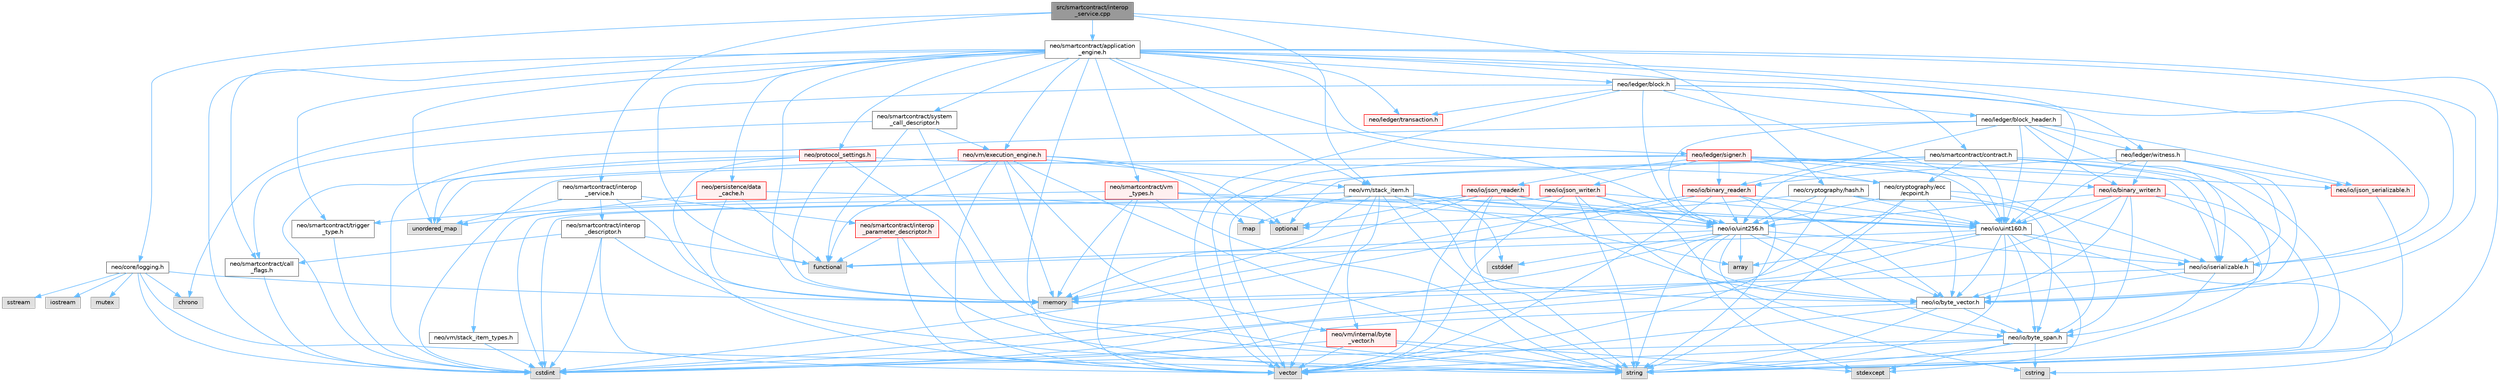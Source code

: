 digraph "src/smartcontract/interop_service.cpp"
{
 // LATEX_PDF_SIZE
  bgcolor="transparent";
  edge [fontname=Helvetica,fontsize=10,labelfontname=Helvetica,labelfontsize=10];
  node [fontname=Helvetica,fontsize=10,shape=box,height=0.2,width=0.4];
  Node1 [id="Node000001",label="src/smartcontract/interop\l_service.cpp",height=0.2,width=0.4,color="gray40", fillcolor="grey60", style="filled", fontcolor="black",tooltip=" "];
  Node1 -> Node2 [id="edge1_Node000001_Node000002",color="steelblue1",style="solid",tooltip=" "];
  Node2 [id="Node000002",label="neo/core/logging.h",height=0.2,width=0.4,color="grey40", fillcolor="white", style="filled",URL="$core_2logging_8h.html",tooltip=" "];
  Node2 -> Node3 [id="edge2_Node000002_Node000003",color="steelblue1",style="solid",tooltip=" "];
  Node3 [id="Node000003",label="chrono",height=0.2,width=0.4,color="grey60", fillcolor="#E0E0E0", style="filled",tooltip=" "];
  Node2 -> Node4 [id="edge3_Node000002_Node000004",color="steelblue1",style="solid",tooltip=" "];
  Node4 [id="Node000004",label="cstdint",height=0.2,width=0.4,color="grey60", fillcolor="#E0E0E0", style="filled",tooltip=" "];
  Node2 -> Node5 [id="edge4_Node000002_Node000005",color="steelblue1",style="solid",tooltip=" "];
  Node5 [id="Node000005",label="memory",height=0.2,width=0.4,color="grey60", fillcolor="#E0E0E0", style="filled",tooltip=" "];
  Node2 -> Node6 [id="edge5_Node000002_Node000006",color="steelblue1",style="solid",tooltip=" "];
  Node6 [id="Node000006",label="sstream",height=0.2,width=0.4,color="grey60", fillcolor="#E0E0E0", style="filled",tooltip=" "];
  Node2 -> Node7 [id="edge6_Node000002_Node000007",color="steelblue1",style="solid",tooltip=" "];
  Node7 [id="Node000007",label="string",height=0.2,width=0.4,color="grey60", fillcolor="#E0E0E0", style="filled",tooltip=" "];
  Node2 -> Node8 [id="edge7_Node000002_Node000008",color="steelblue1",style="solid",tooltip=" "];
  Node8 [id="Node000008",label="iostream",height=0.2,width=0.4,color="grey60", fillcolor="#E0E0E0", style="filled",tooltip=" "];
  Node2 -> Node9 [id="edge8_Node000002_Node000009",color="steelblue1",style="solid",tooltip=" "];
  Node9 [id="Node000009",label="mutex",height=0.2,width=0.4,color="grey60", fillcolor="#E0E0E0", style="filled",tooltip=" "];
  Node1 -> Node10 [id="edge9_Node000001_Node000010",color="steelblue1",style="solid",tooltip=" "];
  Node10 [id="Node000010",label="neo/cryptography/hash.h",height=0.2,width=0.4,color="grey40", fillcolor="white", style="filled",URL="$hash_8h.html",tooltip=" "];
  Node10 -> Node11 [id="edge10_Node000010_Node000011",color="steelblue1",style="solid",tooltip=" "];
  Node11 [id="Node000011",label="neo/io/byte_span.h",height=0.2,width=0.4,color="grey40", fillcolor="white", style="filled",URL="$io_2byte__span_8h.html",tooltip=" "];
  Node11 -> Node4 [id="edge11_Node000011_Node000004",color="steelblue1",style="solid",tooltip=" "];
  Node11 -> Node12 [id="edge12_Node000011_Node000012",color="steelblue1",style="solid",tooltip=" "];
  Node12 [id="Node000012",label="cstring",height=0.2,width=0.4,color="grey60", fillcolor="#E0E0E0", style="filled",tooltip=" "];
  Node11 -> Node13 [id="edge13_Node000011_Node000013",color="steelblue1",style="solid",tooltip=" "];
  Node13 [id="Node000013",label="stdexcept",height=0.2,width=0.4,color="grey60", fillcolor="#E0E0E0", style="filled",tooltip=" "];
  Node11 -> Node7 [id="edge14_Node000011_Node000007",color="steelblue1",style="solid",tooltip=" "];
  Node11 -> Node14 [id="edge15_Node000011_Node000014",color="steelblue1",style="solid",tooltip=" "];
  Node14 [id="Node000014",label="vector",height=0.2,width=0.4,color="grey60", fillcolor="#E0E0E0", style="filled",tooltip=" "];
  Node10 -> Node15 [id="edge16_Node000010_Node000015",color="steelblue1",style="solid",tooltip=" "];
  Node15 [id="Node000015",label="neo/io/uint160.h",height=0.2,width=0.4,color="grey40", fillcolor="white", style="filled",URL="$uint160_8h.html",tooltip=" "];
  Node15 -> Node11 [id="edge17_Node000015_Node000011",color="steelblue1",style="solid",tooltip=" "];
  Node15 -> Node16 [id="edge18_Node000015_Node000016",color="steelblue1",style="solid",tooltip=" "];
  Node16 [id="Node000016",label="neo/io/byte_vector.h",height=0.2,width=0.4,color="grey40", fillcolor="white", style="filled",URL="$io_2byte__vector_8h.html",tooltip=" "];
  Node16 -> Node11 [id="edge19_Node000016_Node000011",color="steelblue1",style="solid",tooltip=" "];
  Node16 -> Node4 [id="edge20_Node000016_Node000004",color="steelblue1",style="solid",tooltip=" "];
  Node16 -> Node7 [id="edge21_Node000016_Node000007",color="steelblue1",style="solid",tooltip=" "];
  Node16 -> Node14 [id="edge22_Node000016_Node000014",color="steelblue1",style="solid",tooltip=" "];
  Node15 -> Node17 [id="edge23_Node000015_Node000017",color="steelblue1",style="solid",tooltip=" "];
  Node17 [id="Node000017",label="neo/io/iserializable.h",height=0.2,width=0.4,color="grey40", fillcolor="white", style="filled",URL="$iserializable_8h.html",tooltip=" "];
  Node17 -> Node11 [id="edge24_Node000017_Node000011",color="steelblue1",style="solid",tooltip=" "];
  Node17 -> Node16 [id="edge25_Node000017_Node000016",color="steelblue1",style="solid",tooltip=" "];
  Node17 -> Node5 [id="edge26_Node000017_Node000005",color="steelblue1",style="solid",tooltip=" "];
  Node15 -> Node18 [id="edge27_Node000015_Node000018",color="steelblue1",style="solid",tooltip=" "];
  Node18 [id="Node000018",label="array",height=0.2,width=0.4,color="grey60", fillcolor="#E0E0E0", style="filled",tooltip=" "];
  Node15 -> Node4 [id="edge28_Node000015_Node000004",color="steelblue1",style="solid",tooltip=" "];
  Node15 -> Node12 [id="edge29_Node000015_Node000012",color="steelblue1",style="solid",tooltip=" "];
  Node15 -> Node19 [id="edge30_Node000015_Node000019",color="steelblue1",style="solid",tooltip=" "];
  Node19 [id="Node000019",label="functional",height=0.2,width=0.4,color="grey60", fillcolor="#E0E0E0", style="filled",tooltip=" "];
  Node15 -> Node13 [id="edge31_Node000015_Node000013",color="steelblue1",style="solid",tooltip=" "];
  Node15 -> Node7 [id="edge32_Node000015_Node000007",color="steelblue1",style="solid",tooltip=" "];
  Node10 -> Node20 [id="edge33_Node000010_Node000020",color="steelblue1",style="solid",tooltip=" "];
  Node20 [id="Node000020",label="neo/io/uint256.h",height=0.2,width=0.4,color="grey40", fillcolor="white", style="filled",URL="$uint256_8h.html",tooltip=" "];
  Node20 -> Node11 [id="edge34_Node000020_Node000011",color="steelblue1",style="solid",tooltip=" "];
  Node20 -> Node16 [id="edge35_Node000020_Node000016",color="steelblue1",style="solid",tooltip=" "];
  Node20 -> Node17 [id="edge36_Node000020_Node000017",color="steelblue1",style="solid",tooltip=" "];
  Node20 -> Node18 [id="edge37_Node000020_Node000018",color="steelblue1",style="solid",tooltip=" "];
  Node20 -> Node21 [id="edge38_Node000020_Node000021",color="steelblue1",style="solid",tooltip=" "];
  Node21 [id="Node000021",label="cstddef",height=0.2,width=0.4,color="grey60", fillcolor="#E0E0E0", style="filled",tooltip=" "];
  Node20 -> Node4 [id="edge39_Node000020_Node000004",color="steelblue1",style="solid",tooltip=" "];
  Node20 -> Node12 [id="edge40_Node000020_Node000012",color="steelblue1",style="solid",tooltip=" "];
  Node20 -> Node19 [id="edge41_Node000020_Node000019",color="steelblue1",style="solid",tooltip=" "];
  Node20 -> Node13 [id="edge42_Node000020_Node000013",color="steelblue1",style="solid",tooltip=" "];
  Node20 -> Node7 [id="edge43_Node000020_Node000007",color="steelblue1",style="solid",tooltip=" "];
  Node10 -> Node22 [id="edge44_Node000010_Node000022",color="steelblue1",style="solid",tooltip=" "];
  Node22 [id="Node000022",label="optional",height=0.2,width=0.4,color="grey60", fillcolor="#E0E0E0", style="filled",tooltip=" "];
  Node10 -> Node14 [id="edge45_Node000010_Node000014",color="steelblue1",style="solid",tooltip=" "];
  Node1 -> Node23 [id="edge46_Node000001_Node000023",color="steelblue1",style="solid",tooltip=" "];
  Node23 [id="Node000023",label="neo/smartcontract/application\l_engine.h",height=0.2,width=0.4,color="grey40", fillcolor="white", style="filled",URL="$application__engine_8h.html",tooltip=" "];
  Node23 -> Node16 [id="edge47_Node000023_Node000016",color="steelblue1",style="solid",tooltip=" "];
  Node23 -> Node17 [id="edge48_Node000023_Node000017",color="steelblue1",style="solid",tooltip=" "];
  Node23 -> Node15 [id="edge49_Node000023_Node000015",color="steelblue1",style="solid",tooltip=" "];
  Node23 -> Node20 [id="edge50_Node000023_Node000020",color="steelblue1",style="solid",tooltip=" "];
  Node23 -> Node24 [id="edge51_Node000023_Node000024",color="steelblue1",style="solid",tooltip=" "];
  Node24 [id="Node000024",label="neo/ledger/block.h",height=0.2,width=0.4,color="grey40", fillcolor="white", style="filled",URL="$ledger_2block_8h.html",tooltip=" "];
  Node24 -> Node17 [id="edge52_Node000024_Node000017",color="steelblue1",style="solid",tooltip=" "];
  Node24 -> Node15 [id="edge53_Node000024_Node000015",color="steelblue1",style="solid",tooltip=" "];
  Node24 -> Node20 [id="edge54_Node000024_Node000020",color="steelblue1",style="solid",tooltip=" "];
  Node24 -> Node25 [id="edge55_Node000024_Node000025",color="steelblue1",style="solid",tooltip=" "];
  Node25 [id="Node000025",label="neo/ledger/block_header.h",height=0.2,width=0.4,color="grey40", fillcolor="white", style="filled",URL="$block__header_8h.html",tooltip=" "];
  Node25 -> Node26 [id="edge56_Node000025_Node000026",color="steelblue1",style="solid",tooltip=" "];
  Node26 [id="Node000026",label="neo/io/binary_reader.h",height=0.2,width=0.4,color="red", fillcolor="#FFF0F0", style="filled",URL="$binary__reader_8h.html",tooltip=" "];
  Node26 -> Node16 [id="edge57_Node000026_Node000016",color="steelblue1",style="solid",tooltip=" "];
  Node26 -> Node15 [id="edge58_Node000026_Node000015",color="steelblue1",style="solid",tooltip=" "];
  Node26 -> Node20 [id="edge59_Node000026_Node000020",color="steelblue1",style="solid",tooltip=" "];
  Node26 -> Node4 [id="edge60_Node000026_Node000004",color="steelblue1",style="solid",tooltip=" "];
  Node26 -> Node5 [id="edge61_Node000026_Node000005",color="steelblue1",style="solid",tooltip=" "];
  Node26 -> Node7 [id="edge62_Node000026_Node000007",color="steelblue1",style="solid",tooltip=" "];
  Node26 -> Node14 [id="edge63_Node000026_Node000014",color="steelblue1",style="solid",tooltip=" "];
  Node25 -> Node31 [id="edge64_Node000025_Node000031",color="steelblue1",style="solid",tooltip=" "];
  Node31 [id="Node000031",label="neo/io/binary_writer.h",height=0.2,width=0.4,color="red", fillcolor="#FFF0F0", style="filled",URL="$binary__writer_8h.html",tooltip=" "];
  Node31 -> Node11 [id="edge65_Node000031_Node000011",color="steelblue1",style="solid",tooltip=" "];
  Node31 -> Node16 [id="edge66_Node000031_Node000016",color="steelblue1",style="solid",tooltip=" "];
  Node31 -> Node15 [id="edge67_Node000031_Node000015",color="steelblue1",style="solid",tooltip=" "];
  Node31 -> Node20 [id="edge68_Node000031_Node000020",color="steelblue1",style="solid",tooltip=" "];
  Node31 -> Node4 [id="edge69_Node000031_Node000004",color="steelblue1",style="solid",tooltip=" "];
  Node31 -> Node7 [id="edge70_Node000031_Node000007",color="steelblue1",style="solid",tooltip=" "];
  Node31 -> Node14 [id="edge71_Node000031_Node000014",color="steelblue1",style="solid",tooltip=" "];
  Node25 -> Node33 [id="edge72_Node000025_Node000033",color="steelblue1",style="solid",tooltip=" "];
  Node33 [id="Node000033",label="neo/io/ijson_serializable.h",height=0.2,width=0.4,color="red", fillcolor="#FFF0F0", style="filled",URL="$ijson__serializable_8h.html",tooltip=" "];
  Node33 -> Node7 [id="edge73_Node000033_Node000007",color="steelblue1",style="solid",tooltip=" "];
  Node25 -> Node17 [id="edge74_Node000025_Node000017",color="steelblue1",style="solid",tooltip=" "];
  Node25 -> Node15 [id="edge75_Node000025_Node000015",color="steelblue1",style="solid",tooltip=" "];
  Node25 -> Node20 [id="edge76_Node000025_Node000020",color="steelblue1",style="solid",tooltip=" "];
  Node25 -> Node57 [id="edge77_Node000025_Node000057",color="steelblue1",style="solid",tooltip=" "];
  Node57 [id="Node000057",label="neo/ledger/witness.h",height=0.2,width=0.4,color="grey40", fillcolor="white", style="filled",URL="$ledger_2witness_8h.html",tooltip=" "];
  Node57 -> Node26 [id="edge78_Node000057_Node000026",color="steelblue1",style="solid",tooltip=" "];
  Node57 -> Node31 [id="edge79_Node000057_Node000031",color="steelblue1",style="solid",tooltip=" "];
  Node57 -> Node16 [id="edge80_Node000057_Node000016",color="steelblue1",style="solid",tooltip=" "];
  Node57 -> Node33 [id="edge81_Node000057_Node000033",color="steelblue1",style="solid",tooltip=" "];
  Node57 -> Node17 [id="edge82_Node000057_Node000017",color="steelblue1",style="solid",tooltip=" "];
  Node57 -> Node15 [id="edge83_Node000057_Node000015",color="steelblue1",style="solid",tooltip=" "];
  Node25 -> Node4 [id="edge84_Node000025_Node000004",color="steelblue1",style="solid",tooltip=" "];
  Node24 -> Node58 [id="edge85_Node000024_Node000058",color="steelblue1",style="solid",tooltip=" "];
  Node58 [id="Node000058",label="neo/ledger/transaction.h",height=0.2,width=0.4,color="red", fillcolor="#FFF0F0", style="filled",URL="$ledger_2transaction_8h.html",tooltip=" "];
  Node24 -> Node57 [id="edge86_Node000024_Node000057",color="steelblue1",style="solid",tooltip=" "];
  Node24 -> Node3 [id="edge87_Node000024_Node000003",color="steelblue1",style="solid",tooltip=" "];
  Node24 -> Node14 [id="edge88_Node000024_Node000014",color="steelblue1",style="solid",tooltip=" "];
  Node23 -> Node62 [id="edge89_Node000023_Node000062",color="steelblue1",style="solid",tooltip=" "];
  Node62 [id="Node000062",label="neo/ledger/signer.h",height=0.2,width=0.4,color="red", fillcolor="#FFF0F0", style="filled",URL="$signer_8h.html",tooltip=" "];
  Node62 -> Node63 [id="edge90_Node000062_Node000063",color="steelblue1",style="solid",tooltip=" "];
  Node63 [id="Node000063",label="neo/cryptography/ecc\l/ecpoint.h",height=0.2,width=0.4,color="grey40", fillcolor="white", style="filled",URL="$ecpoint_8h.html",tooltip=" "];
  Node63 -> Node11 [id="edge91_Node000063_Node000011",color="steelblue1",style="solid",tooltip=" "];
  Node63 -> Node16 [id="edge92_Node000063_Node000016",color="steelblue1",style="solid",tooltip=" "];
  Node63 -> Node17 [id="edge93_Node000063_Node000017",color="steelblue1",style="solid",tooltip=" "];
  Node63 -> Node20 [id="edge94_Node000063_Node000020",color="steelblue1",style="solid",tooltip=" "];
  Node63 -> Node5 [id="edge95_Node000063_Node000005",color="steelblue1",style="solid",tooltip=" "];
  Node63 -> Node7 [id="edge96_Node000063_Node000007",color="steelblue1",style="solid",tooltip=" "];
  Node62 -> Node26 [id="edge97_Node000062_Node000026",color="steelblue1",style="solid",tooltip=" "];
  Node62 -> Node31 [id="edge98_Node000062_Node000031",color="steelblue1",style="solid",tooltip=" "];
  Node62 -> Node33 [id="edge99_Node000062_Node000033",color="steelblue1",style="solid",tooltip=" "];
  Node62 -> Node17 [id="edge100_Node000062_Node000017",color="steelblue1",style="solid",tooltip=" "];
  Node62 -> Node64 [id="edge101_Node000062_Node000064",color="steelblue1",style="solid",tooltip=" "];
  Node64 [id="Node000064",label="neo/io/json_reader.h",height=0.2,width=0.4,color="red", fillcolor="#FFF0F0", style="filled",URL="$json__reader_8h.html",tooltip=" "];
  Node64 -> Node16 [id="edge102_Node000064_Node000016",color="steelblue1",style="solid",tooltip=" "];
  Node64 -> Node15 [id="edge103_Node000064_Node000015",color="steelblue1",style="solid",tooltip=" "];
  Node64 -> Node20 [id="edge104_Node000064_Node000020",color="steelblue1",style="solid",tooltip=" "];
  Node64 -> Node4 [id="edge105_Node000064_Node000004",color="steelblue1",style="solid",tooltip=" "];
  Node64 -> Node5 [id="edge106_Node000064_Node000005",color="steelblue1",style="solid",tooltip=" "];
  Node64 -> Node22 [id="edge107_Node000064_Node000022",color="steelblue1",style="solid",tooltip=" "];
  Node64 -> Node7 [id="edge108_Node000064_Node000007",color="steelblue1",style="solid",tooltip=" "];
  Node64 -> Node14 [id="edge109_Node000064_Node000014",color="steelblue1",style="solid",tooltip=" "];
  Node62 -> Node65 [id="edge110_Node000062_Node000065",color="steelblue1",style="solid",tooltip=" "];
  Node65 [id="Node000065",label="neo/io/json_writer.h",height=0.2,width=0.4,color="red", fillcolor="#FFF0F0", style="filled",URL="$json__writer_8h.html",tooltip=" "];
  Node65 -> Node11 [id="edge111_Node000065_Node000011",color="steelblue1",style="solid",tooltip=" "];
  Node65 -> Node16 [id="edge112_Node000065_Node000016",color="steelblue1",style="solid",tooltip=" "];
  Node65 -> Node15 [id="edge113_Node000065_Node000015",color="steelblue1",style="solid",tooltip=" "];
  Node65 -> Node20 [id="edge114_Node000065_Node000020",color="steelblue1",style="solid",tooltip=" "];
  Node65 -> Node4 [id="edge115_Node000065_Node000004",color="steelblue1",style="solid",tooltip=" "];
  Node65 -> Node7 [id="edge116_Node000065_Node000007",color="steelblue1",style="solid",tooltip=" "];
  Node65 -> Node14 [id="edge117_Node000065_Node000014",color="steelblue1",style="solid",tooltip=" "];
  Node62 -> Node15 [id="edge118_Node000062_Node000015",color="steelblue1",style="solid",tooltip=" "];
  Node62 -> Node4 [id="edge119_Node000062_Node000004",color="steelblue1",style="solid",tooltip=" "];
  Node62 -> Node14 [id="edge120_Node000062_Node000014",color="steelblue1",style="solid",tooltip=" "];
  Node23 -> Node58 [id="edge121_Node000023_Node000058",color="steelblue1",style="solid",tooltip=" "];
  Node23 -> Node72 [id="edge122_Node000023_Node000072",color="steelblue1",style="solid",tooltip=" "];
  Node72 [id="Node000072",label="neo/persistence/data\l_cache.h",height=0.2,width=0.4,color="red", fillcolor="#FFF0F0", style="filled",URL="$data__cache_8h.html",tooltip=" "];
  Node72 -> Node19 [id="edge123_Node000072_Node000019",color="steelblue1",style="solid",tooltip=" "];
  Node72 -> Node5 [id="edge124_Node000072_Node000005",color="steelblue1",style="solid",tooltip=" "];
  Node72 -> Node22 [id="edge125_Node000072_Node000022",color="steelblue1",style="solid",tooltip=" "];
  Node72 -> Node44 [id="edge126_Node000072_Node000044",color="steelblue1",style="solid",tooltip=" "];
  Node44 [id="Node000044",label="unordered_map",height=0.2,width=0.4,color="grey60", fillcolor="#E0E0E0", style="filled",tooltip=" "];
  Node23 -> Node83 [id="edge127_Node000023_Node000083",color="steelblue1",style="solid",tooltip=" "];
  Node83 [id="Node000083",label="neo/protocol_settings.h",height=0.2,width=0.4,color="red", fillcolor="#FFF0F0", style="filled",URL="$protocol__settings_8h.html",tooltip=" "];
  Node83 -> Node63 [id="edge128_Node000083_Node000063",color="steelblue1",style="solid",tooltip=" "];
  Node83 -> Node4 [id="edge129_Node000083_Node000004",color="steelblue1",style="solid",tooltip=" "];
  Node83 -> Node5 [id="edge130_Node000083_Node000005",color="steelblue1",style="solid",tooltip=" "];
  Node83 -> Node7 [id="edge131_Node000083_Node000007",color="steelblue1",style="solid",tooltip=" "];
  Node83 -> Node44 [id="edge132_Node000083_Node000044",color="steelblue1",style="solid",tooltip=" "];
  Node83 -> Node14 [id="edge133_Node000083_Node000014",color="steelblue1",style="solid",tooltip=" "];
  Node23 -> Node85 [id="edge134_Node000023_Node000085",color="steelblue1",style="solid",tooltip=" "];
  Node85 [id="Node000085",label="neo/smartcontract/call\l_flags.h",height=0.2,width=0.4,color="grey40", fillcolor="white", style="filled",URL="$call__flags_8h.html",tooltip=" "];
  Node85 -> Node4 [id="edge135_Node000085_Node000004",color="steelblue1",style="solid",tooltip=" "];
  Node23 -> Node86 [id="edge136_Node000023_Node000086",color="steelblue1",style="solid",tooltip=" "];
  Node86 [id="Node000086",label="neo/smartcontract/contract.h",height=0.2,width=0.4,color="grey40", fillcolor="white", style="filled",URL="$contract_8h.html",tooltip=" "];
  Node86 -> Node63 [id="edge137_Node000086_Node000063",color="steelblue1",style="solid",tooltip=" "];
  Node86 -> Node16 [id="edge138_Node000086_Node000016",color="steelblue1",style="solid",tooltip=" "];
  Node86 -> Node17 [id="edge139_Node000086_Node000017",color="steelblue1",style="solid",tooltip=" "];
  Node86 -> Node15 [id="edge140_Node000086_Node000015",color="steelblue1",style="solid",tooltip=" "];
  Node86 -> Node20 [id="edge141_Node000086_Node000020",color="steelblue1",style="solid",tooltip=" "];
  Node86 -> Node22 [id="edge142_Node000086_Node000022",color="steelblue1",style="solid",tooltip=" "];
  Node86 -> Node7 [id="edge143_Node000086_Node000007",color="steelblue1",style="solid",tooltip=" "];
  Node86 -> Node14 [id="edge144_Node000086_Node000014",color="steelblue1",style="solid",tooltip=" "];
  Node23 -> Node87 [id="edge145_Node000023_Node000087",color="steelblue1",style="solid",tooltip=" "];
  Node87 [id="Node000087",label="neo/smartcontract/system\l_call_descriptor.h",height=0.2,width=0.4,color="grey40", fillcolor="white", style="filled",URL="$system__call__descriptor_8h.html",tooltip=" "];
  Node87 -> Node85 [id="edge146_Node000087_Node000085",color="steelblue1",style="solid",tooltip=" "];
  Node87 -> Node88 [id="edge147_Node000087_Node000088",color="steelblue1",style="solid",tooltip=" "];
  Node88 [id="Node000088",label="neo/vm/execution_engine.h",height=0.2,width=0.4,color="red", fillcolor="#FFF0F0", style="filled",URL="$execution__engine_8h.html",tooltip=" "];
  Node88 -> Node76 [id="edge148_Node000088_Node000076",color="steelblue1",style="solid",tooltip=" "];
  Node76 [id="Node000076",label="neo/vm/internal/byte\l_vector.h",height=0.2,width=0.4,color="red", fillcolor="#FFF0F0", style="filled",URL="$vm_2internal_2byte__vector_8h.html",tooltip=" "];
  Node76 -> Node4 [id="edge149_Node000076_Node000004",color="steelblue1",style="solid",tooltip=" "];
  Node76 -> Node13 [id="edge150_Node000076_Node000013",color="steelblue1",style="solid",tooltip=" "];
  Node76 -> Node7 [id="edge151_Node000076_Node000007",color="steelblue1",style="solid",tooltip=" "];
  Node76 -> Node14 [id="edge152_Node000076_Node000014",color="steelblue1",style="solid",tooltip=" "];
  Node88 -> Node75 [id="edge153_Node000088_Node000075",color="steelblue1",style="solid",tooltip=" "];
  Node75 [id="Node000075",label="neo/vm/stack_item.h",height=0.2,width=0.4,color="grey40", fillcolor="white", style="filled",URL="$stack__item_8h.html",tooltip=" "];
  Node75 -> Node16 [id="edge154_Node000075_Node000016",color="steelblue1",style="solid",tooltip=" "];
  Node75 -> Node15 [id="edge155_Node000075_Node000015",color="steelblue1",style="solid",tooltip=" "];
  Node75 -> Node20 [id="edge156_Node000075_Node000020",color="steelblue1",style="solid",tooltip=" "];
  Node75 -> Node76 [id="edge157_Node000075_Node000076",color="steelblue1",style="solid",tooltip=" "];
  Node75 -> Node78 [id="edge158_Node000075_Node000078",color="steelblue1",style="solid",tooltip=" "];
  Node78 [id="Node000078",label="neo/vm/stack_item_types.h",height=0.2,width=0.4,color="grey40", fillcolor="white", style="filled",URL="$stack__item__types_8h.html",tooltip=" "];
  Node78 -> Node4 [id="edge159_Node000078_Node000004",color="steelblue1",style="solid",tooltip=" "];
  Node75 -> Node18 [id="edge160_Node000075_Node000018",color="steelblue1",style="solid",tooltip=" "];
  Node75 -> Node21 [id="edge161_Node000075_Node000021",color="steelblue1",style="solid",tooltip=" "];
  Node75 -> Node41 [id="edge162_Node000075_Node000041",color="steelblue1",style="solid",tooltip=" "];
  Node41 [id="Node000041",label="map",height=0.2,width=0.4,color="grey60", fillcolor="#E0E0E0", style="filled",tooltip=" "];
  Node75 -> Node5 [id="edge163_Node000075_Node000005",color="steelblue1",style="solid",tooltip=" "];
  Node75 -> Node7 [id="edge164_Node000075_Node000007",color="steelblue1",style="solid",tooltip=" "];
  Node75 -> Node14 [id="edge165_Node000075_Node000014",color="steelblue1",style="solid",tooltip=" "];
  Node88 -> Node19 [id="edge166_Node000088_Node000019",color="steelblue1",style="solid",tooltip=" "];
  Node88 -> Node41 [id="edge167_Node000088_Node000041",color="steelblue1",style="solid",tooltip=" "];
  Node88 -> Node5 [id="edge168_Node000088_Node000005",color="steelblue1",style="solid",tooltip=" "];
  Node88 -> Node22 [id="edge169_Node000088_Node000022",color="steelblue1",style="solid",tooltip=" "];
  Node88 -> Node7 [id="edge170_Node000088_Node000007",color="steelblue1",style="solid",tooltip=" "];
  Node88 -> Node44 [id="edge171_Node000088_Node000044",color="steelblue1",style="solid",tooltip=" "];
  Node88 -> Node14 [id="edge172_Node000088_Node000014",color="steelblue1",style="solid",tooltip=" "];
  Node87 -> Node19 [id="edge173_Node000087_Node000019",color="steelblue1",style="solid",tooltip=" "];
  Node87 -> Node7 [id="edge174_Node000087_Node000007",color="steelblue1",style="solid",tooltip=" "];
  Node23 -> Node102 [id="edge175_Node000023_Node000102",color="steelblue1",style="solid",tooltip=" "];
  Node102 [id="Node000102",label="neo/smartcontract/trigger\l_type.h",height=0.2,width=0.4,color="grey40", fillcolor="white", style="filled",URL="$trigger__type_8h.html",tooltip=" "];
  Node102 -> Node4 [id="edge176_Node000102_Node000004",color="steelblue1",style="solid",tooltip=" "];
  Node23 -> Node103 [id="edge177_Node000023_Node000103",color="steelblue1",style="solid",tooltip=" "];
  Node103 [id="Node000103",label="neo/smartcontract/vm\l_types.h",height=0.2,width=0.4,color="red", fillcolor="#FFF0F0", style="filled",URL="$vm__types_8h.html",tooltip=" "];
  Node103 -> Node15 [id="edge178_Node000103_Node000015",color="steelblue1",style="solid",tooltip=" "];
  Node103 -> Node20 [id="edge179_Node000103_Node000020",color="steelblue1",style="solid",tooltip=" "];
  Node103 -> Node102 [id="edge180_Node000103_Node000102",color="steelblue1",style="solid",tooltip=" "];
  Node103 -> Node5 [id="edge181_Node000103_Node000005",color="steelblue1",style="solid",tooltip=" "];
  Node103 -> Node7 [id="edge182_Node000103_Node000007",color="steelblue1",style="solid",tooltip=" "];
  Node103 -> Node14 [id="edge183_Node000103_Node000014",color="steelblue1",style="solid",tooltip=" "];
  Node23 -> Node88 [id="edge184_Node000023_Node000088",color="steelblue1",style="solid",tooltip=" "];
  Node23 -> Node75 [id="edge185_Node000023_Node000075",color="steelblue1",style="solid",tooltip=" "];
  Node23 -> Node4 [id="edge186_Node000023_Node000004",color="steelblue1",style="solid",tooltip=" "];
  Node23 -> Node19 [id="edge187_Node000023_Node000019",color="steelblue1",style="solid",tooltip=" "];
  Node23 -> Node5 [id="edge188_Node000023_Node000005",color="steelblue1",style="solid",tooltip=" "];
  Node23 -> Node7 [id="edge189_Node000023_Node000007",color="steelblue1",style="solid",tooltip=" "];
  Node23 -> Node44 [id="edge190_Node000023_Node000044",color="steelblue1",style="solid",tooltip=" "];
  Node23 -> Node14 [id="edge191_Node000023_Node000014",color="steelblue1",style="solid",tooltip=" "];
  Node1 -> Node104 [id="edge192_Node000001_Node000104",color="steelblue1",style="solid",tooltip=" "];
  Node104 [id="Node000104",label="neo/smartcontract/interop\l_service.h",height=0.2,width=0.4,color="grey40", fillcolor="white", style="filled",URL="$interop__service_8h.html",tooltip=" "];
  Node104 -> Node5 [id="edge193_Node000104_Node000005",color="steelblue1",style="solid",tooltip=" "];
  Node104 -> Node44 [id="edge194_Node000104_Node000044",color="steelblue1",style="solid",tooltip=" "];
  Node104 -> Node105 [id="edge195_Node000104_Node000105",color="steelblue1",style="solid",tooltip=" "];
  Node105 [id="Node000105",label="neo/smartcontract/interop\l_descriptor.h",height=0.2,width=0.4,color="grey40", fillcolor="white", style="filled",URL="$interop__descriptor_8h.html",tooltip=" "];
  Node105 -> Node85 [id="edge196_Node000105_Node000085",color="steelblue1",style="solid",tooltip=" "];
  Node105 -> Node4 [id="edge197_Node000105_Node000004",color="steelblue1",style="solid",tooltip=" "];
  Node105 -> Node19 [id="edge198_Node000105_Node000019",color="steelblue1",style="solid",tooltip=" "];
  Node105 -> Node7 [id="edge199_Node000105_Node000007",color="steelblue1",style="solid",tooltip=" "];
  Node105 -> Node14 [id="edge200_Node000105_Node000014",color="steelblue1",style="solid",tooltip=" "];
  Node104 -> Node106 [id="edge201_Node000104_Node000106",color="steelblue1",style="solid",tooltip=" "];
  Node106 [id="Node000106",label="neo/smartcontract/interop\l_parameter_descriptor.h",height=0.2,width=0.4,color="red", fillcolor="#FFF0F0", style="filled",URL="$interop__parameter__descriptor_8h.html",tooltip=" "];
  Node106 -> Node19 [id="edge202_Node000106_Node000019",color="steelblue1",style="solid",tooltip=" "];
  Node106 -> Node7 [id="edge203_Node000106_Node000007",color="steelblue1",style="solid",tooltip=" "];
  Node106 -> Node14 [id="edge204_Node000106_Node000014",color="steelblue1",style="solid",tooltip=" "];
  Node1 -> Node75 [id="edge205_Node000001_Node000075",color="steelblue1",style="solid",tooltip=" "];
}
